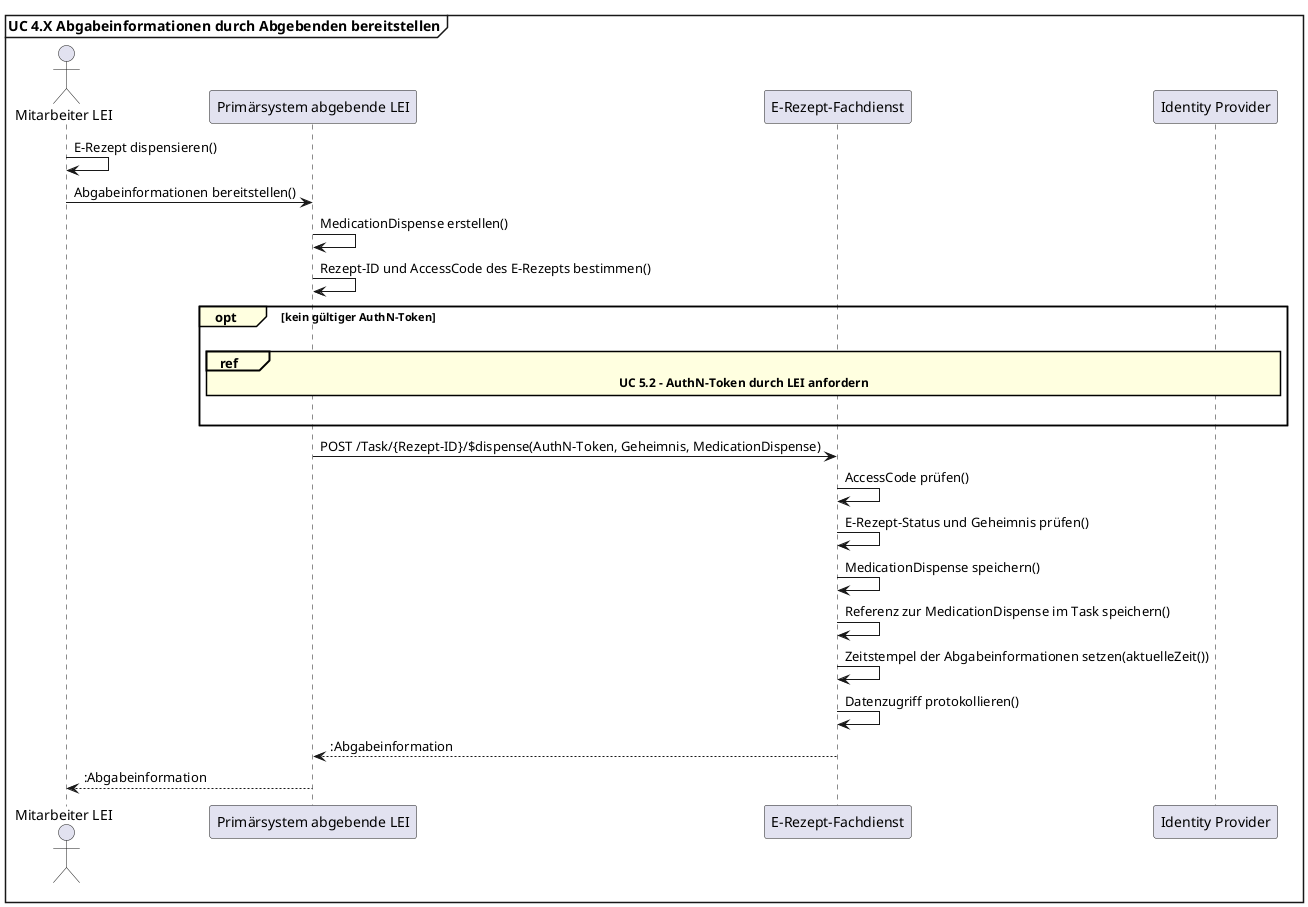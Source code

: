 @startuml Abgabeinformationen bereitstellen
skinparam sequenceReferenceBackgroundColor LightYellow
mainframe **UC 4.X Abgabeinformationen durch Abgebenden bereitstellen**

actor "Mitarbeiter LEI" as Apotheker
participant "Primärsystem abgebende LEI" as AVS
participant "E-Rezept-Fachdienst" as FD
participant "Identity Provider" as IDP

Apotheker -> Apotheker: E-Rezept dispensieren()
Apotheker -> AVS: Abgabeinformationen bereitstellen()
AVS -> AVS: MedicationDispense erstellen()
AVS -> AVS: Rezept-ID und AccessCode des E-Rezepts bestimmen()
opt#LightYellow kein gültiger AuthN-Token
|||
ref#LightYellow over FD, AVS, IDP: <b>UC 5.2 - AuthN-Token durch LEI anfordern</b>
|||
end
AVS -> FD: POST /Task/{Rezept-ID}/$dispense(AuthN-Token, Geheimnis, MedicationDispense)

FD -> FD: AccessCode prüfen()
FD -> FD: E-Rezept-Status und Geheimnis prüfen()
FD -> FD: MedicationDispense speichern()
FD -> FD: Referenz zur MedicationDispense im Task speichern()
FD -> FD: Zeitstempel der Abgabeinformationen setzen(aktuelleZeit())
FD -> FD: Datenzugriff protokollieren()
FD --> AVS: :Abgabeinformation
AVS --> Apotheker: :Abgabeinformation

@enduml